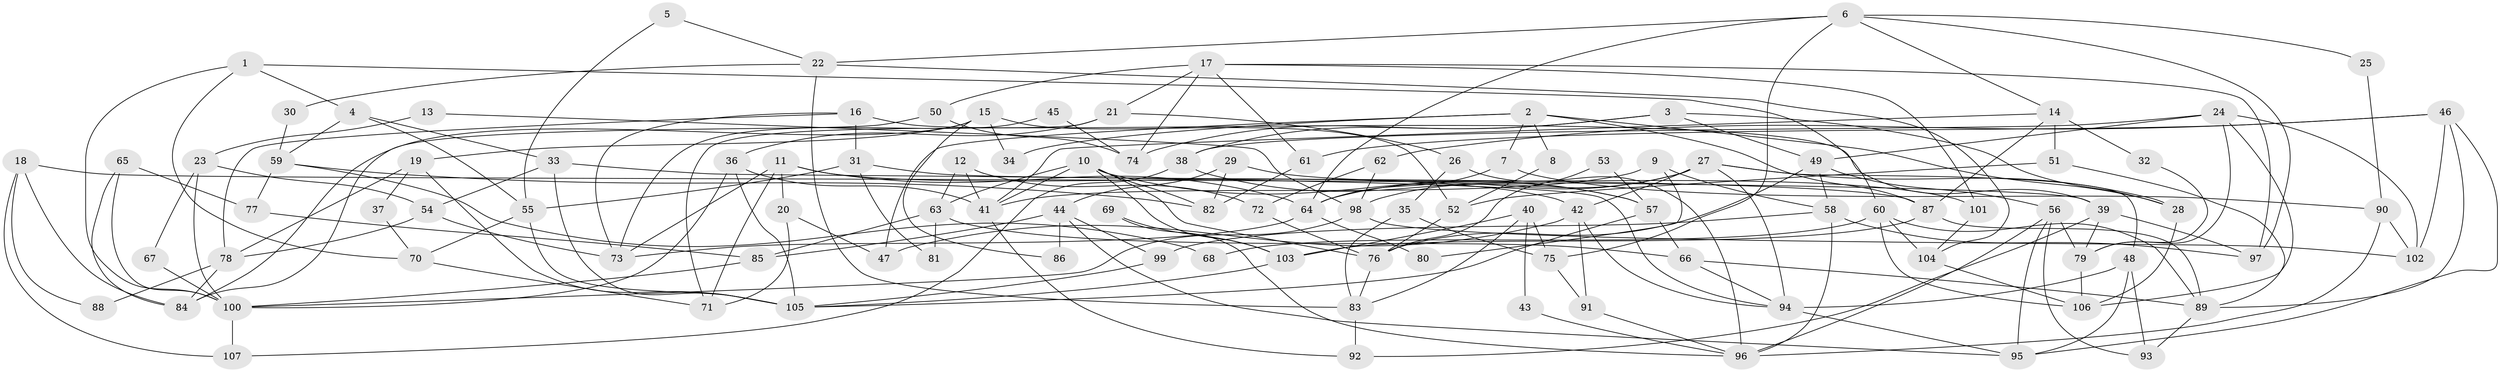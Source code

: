 // Generated by graph-tools (version 1.1) at 2025/15/03/09/25 04:15:04]
// undirected, 107 vertices, 214 edges
graph export_dot {
graph [start="1"]
  node [color=gray90,style=filled];
  1;
  2;
  3;
  4;
  5;
  6;
  7;
  8;
  9;
  10;
  11;
  12;
  13;
  14;
  15;
  16;
  17;
  18;
  19;
  20;
  21;
  22;
  23;
  24;
  25;
  26;
  27;
  28;
  29;
  30;
  31;
  32;
  33;
  34;
  35;
  36;
  37;
  38;
  39;
  40;
  41;
  42;
  43;
  44;
  45;
  46;
  47;
  48;
  49;
  50;
  51;
  52;
  53;
  54;
  55;
  56;
  57;
  58;
  59;
  60;
  61;
  62;
  63;
  64;
  65;
  66;
  67;
  68;
  69;
  70;
  71;
  72;
  73;
  74;
  75;
  76;
  77;
  78;
  79;
  80;
  81;
  82;
  83;
  84;
  85;
  86;
  87;
  88;
  89;
  90;
  91;
  92;
  93;
  94;
  95;
  96;
  97;
  98;
  99;
  100;
  101;
  102;
  103;
  104;
  105;
  106;
  107;
  1 -- 4;
  1 -- 60;
  1 -- 70;
  1 -- 100;
  2 -- 28;
  2 -- 87;
  2 -- 7;
  2 -- 8;
  2 -- 34;
  2 -- 47;
  3 -- 28;
  3 -- 49;
  3 -- 38;
  3 -- 74;
  4 -- 59;
  4 -- 33;
  4 -- 55;
  5 -- 55;
  5 -- 22;
  6 -- 97;
  6 -- 64;
  6 -- 14;
  6 -- 22;
  6 -- 25;
  6 -- 75;
  7 -- 64;
  7 -- 90;
  8 -- 52;
  9 -- 58;
  9 -- 41;
  9 -- 80;
  10 -- 76;
  10 -- 63;
  10 -- 41;
  10 -- 57;
  10 -- 82;
  10 -- 103;
  11 -- 42;
  11 -- 64;
  11 -- 20;
  11 -- 71;
  11 -- 73;
  12 -- 72;
  12 -- 41;
  12 -- 63;
  13 -- 98;
  13 -- 23;
  14 -- 41;
  14 -- 32;
  14 -- 51;
  14 -- 87;
  15 -- 84;
  15 -- 19;
  15 -- 34;
  15 -- 52;
  15 -- 86;
  16 -- 39;
  16 -- 78;
  16 -- 31;
  16 -- 73;
  17 -- 21;
  17 -- 101;
  17 -- 50;
  17 -- 61;
  17 -- 74;
  17 -- 97;
  18 -- 107;
  18 -- 39;
  18 -- 84;
  18 -- 88;
  19 -- 78;
  19 -- 105;
  19 -- 37;
  20 -- 71;
  20 -- 47;
  21 -- 71;
  21 -- 36;
  21 -- 26;
  22 -- 83;
  22 -- 30;
  22 -- 104;
  23 -- 100;
  23 -- 54;
  23 -- 67;
  24 -- 38;
  24 -- 49;
  24 -- 79;
  24 -- 102;
  24 -- 106;
  25 -- 90;
  26 -- 96;
  26 -- 35;
  27 -- 48;
  27 -- 42;
  27 -- 28;
  27 -- 64;
  27 -- 94;
  27 -- 98;
  28 -- 106;
  29 -- 44;
  29 -- 82;
  29 -- 101;
  30 -- 59;
  31 -- 55;
  31 -- 81;
  31 -- 87;
  32 -- 79;
  33 -- 94;
  33 -- 105;
  33 -- 54;
  35 -- 75;
  35 -- 83;
  36 -- 105;
  36 -- 100;
  36 -- 41;
  37 -- 70;
  38 -- 57;
  38 -- 107;
  39 -- 92;
  39 -- 79;
  39 -- 97;
  40 -- 83;
  40 -- 103;
  40 -- 43;
  40 -- 75;
  41 -- 92;
  42 -- 94;
  42 -- 47;
  42 -- 91;
  43 -- 96;
  44 -- 99;
  44 -- 95;
  44 -- 85;
  44 -- 86;
  45 -- 73;
  45 -- 74;
  46 -- 95;
  46 -- 89;
  46 -- 61;
  46 -- 62;
  46 -- 102;
  48 -- 94;
  48 -- 95;
  48 -- 93;
  49 -- 56;
  49 -- 58;
  49 -- 76;
  50 -- 74;
  50 -- 84;
  51 -- 89;
  51 -- 52;
  52 -- 76;
  53 -- 76;
  53 -- 57;
  54 -- 73;
  54 -- 78;
  55 -- 105;
  55 -- 70;
  56 -- 93;
  56 -- 96;
  56 -- 79;
  56 -- 95;
  57 -- 66;
  57 -- 105;
  58 -- 97;
  58 -- 96;
  58 -- 99;
  59 -- 82;
  59 -- 77;
  59 -- 68;
  60 -- 104;
  60 -- 106;
  60 -- 68;
  60 -- 89;
  61 -- 82;
  62 -- 98;
  62 -- 72;
  63 -- 85;
  63 -- 66;
  63 -- 81;
  64 -- 73;
  64 -- 80;
  65 -- 84;
  65 -- 100;
  65 -- 77;
  66 -- 89;
  66 -- 94;
  67 -- 100;
  69 -- 103;
  69 -- 96;
  70 -- 71;
  72 -- 76;
  75 -- 91;
  76 -- 83;
  77 -- 85;
  78 -- 84;
  78 -- 88;
  79 -- 106;
  83 -- 92;
  85 -- 100;
  87 -- 89;
  87 -- 103;
  89 -- 93;
  90 -- 102;
  90 -- 96;
  91 -- 96;
  94 -- 95;
  98 -- 102;
  98 -- 100;
  99 -- 105;
  100 -- 107;
  101 -- 104;
  103 -- 105;
  104 -- 106;
}
